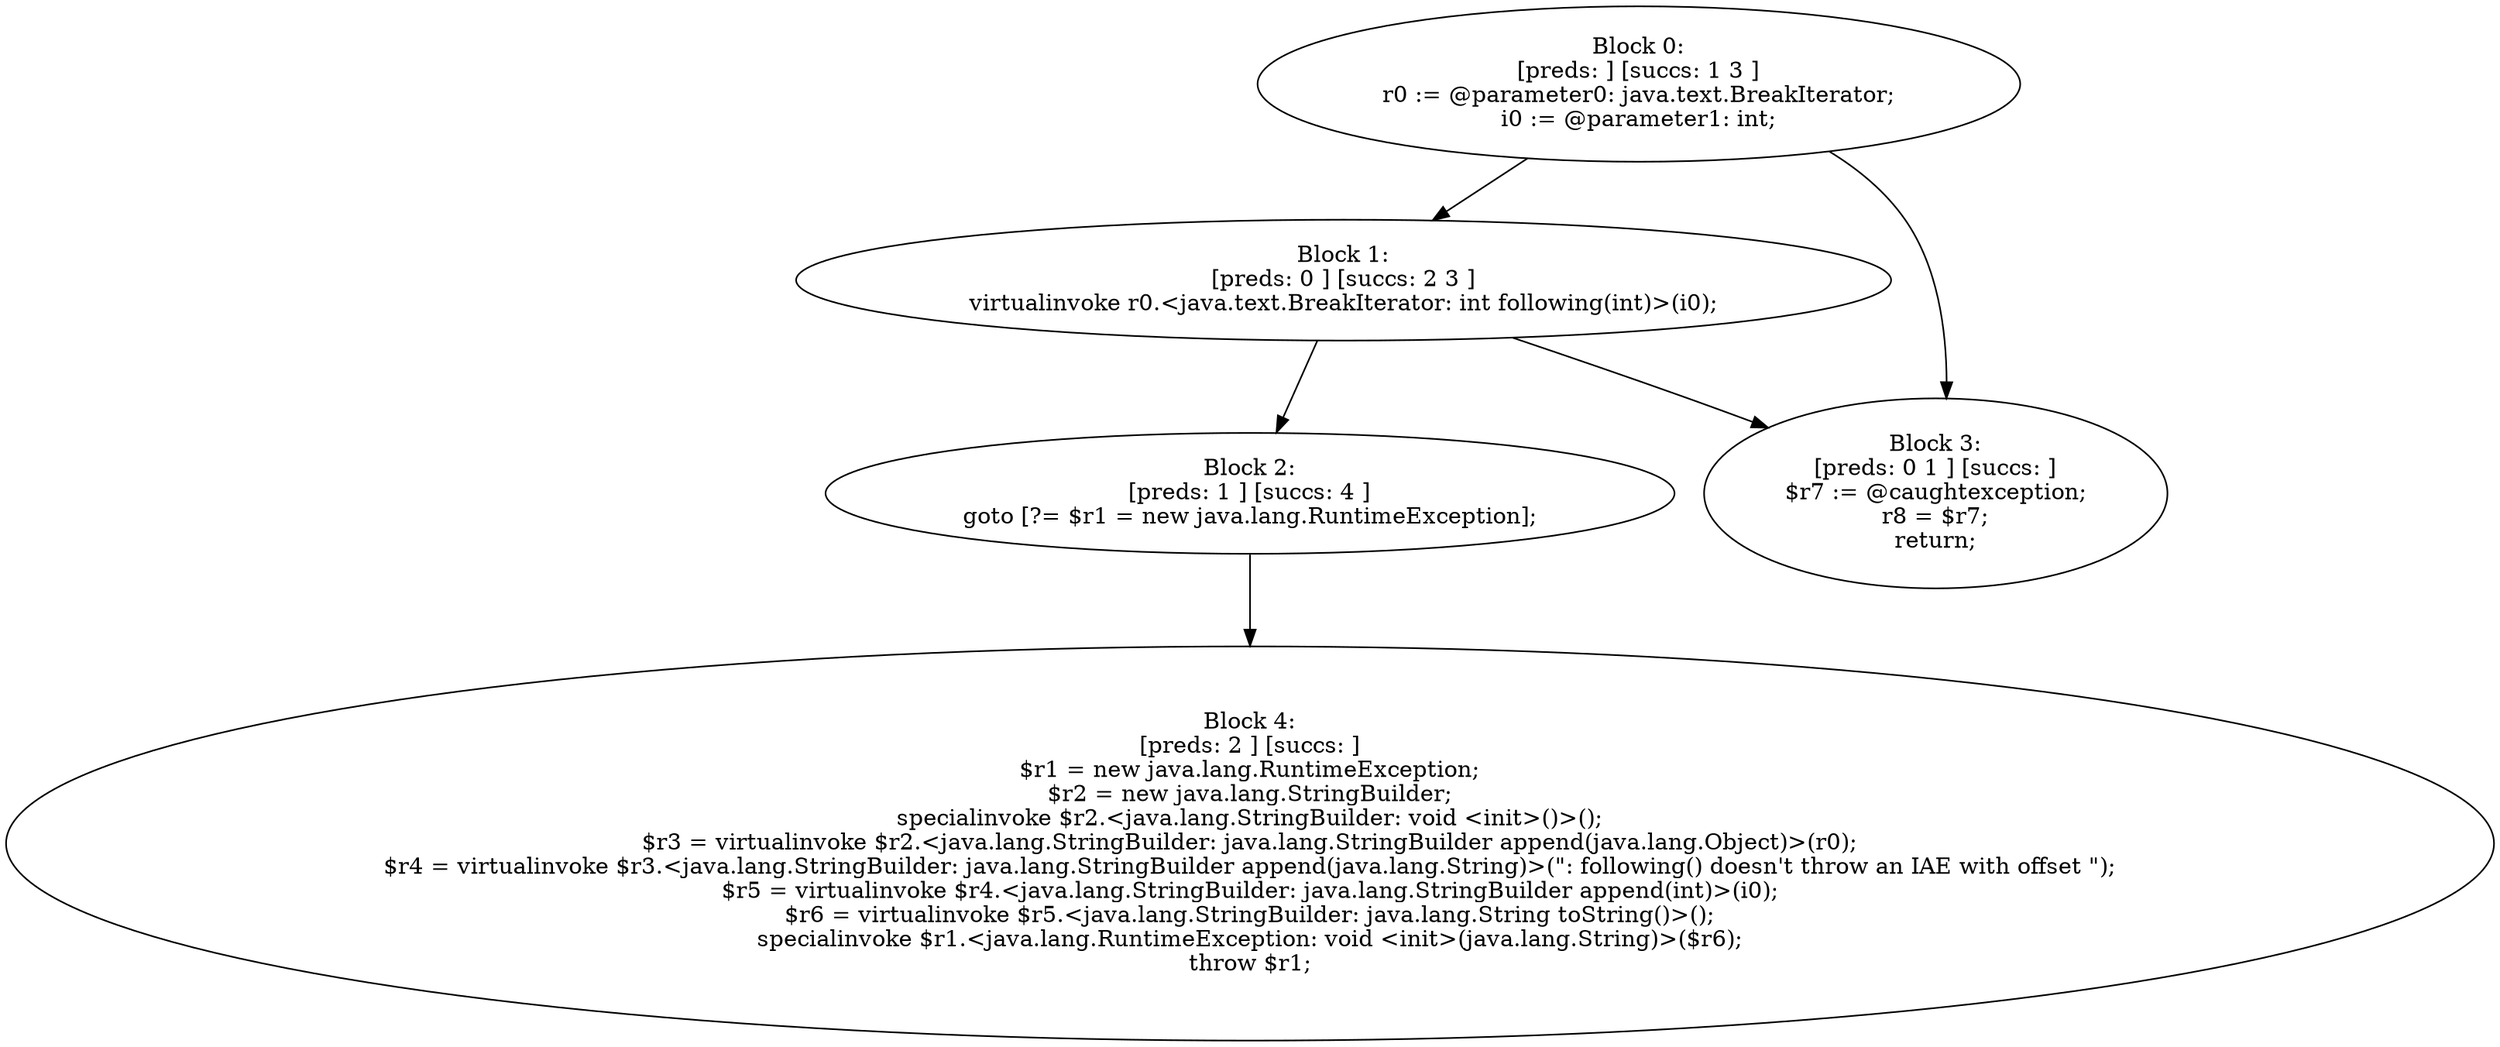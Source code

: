 digraph "unitGraph" {
    "Block 0:
[preds: ] [succs: 1 3 ]
r0 := @parameter0: java.text.BreakIterator;
i0 := @parameter1: int;
"
    "Block 1:
[preds: 0 ] [succs: 2 3 ]
virtualinvoke r0.<java.text.BreakIterator: int following(int)>(i0);
"
    "Block 2:
[preds: 1 ] [succs: 4 ]
goto [?= $r1 = new java.lang.RuntimeException];
"
    "Block 3:
[preds: 0 1 ] [succs: ]
$r7 := @caughtexception;
r8 = $r7;
return;
"
    "Block 4:
[preds: 2 ] [succs: ]
$r1 = new java.lang.RuntimeException;
$r2 = new java.lang.StringBuilder;
specialinvoke $r2.<java.lang.StringBuilder: void <init>()>();
$r3 = virtualinvoke $r2.<java.lang.StringBuilder: java.lang.StringBuilder append(java.lang.Object)>(r0);
$r4 = virtualinvoke $r3.<java.lang.StringBuilder: java.lang.StringBuilder append(java.lang.String)>(\": following() doesn\'t throw an IAE with offset \");
$r5 = virtualinvoke $r4.<java.lang.StringBuilder: java.lang.StringBuilder append(int)>(i0);
$r6 = virtualinvoke $r5.<java.lang.StringBuilder: java.lang.String toString()>();
specialinvoke $r1.<java.lang.RuntimeException: void <init>(java.lang.String)>($r6);
throw $r1;
"
    "Block 0:
[preds: ] [succs: 1 3 ]
r0 := @parameter0: java.text.BreakIterator;
i0 := @parameter1: int;
"->"Block 1:
[preds: 0 ] [succs: 2 3 ]
virtualinvoke r0.<java.text.BreakIterator: int following(int)>(i0);
";
    "Block 0:
[preds: ] [succs: 1 3 ]
r0 := @parameter0: java.text.BreakIterator;
i0 := @parameter1: int;
"->"Block 3:
[preds: 0 1 ] [succs: ]
$r7 := @caughtexception;
r8 = $r7;
return;
";
    "Block 1:
[preds: 0 ] [succs: 2 3 ]
virtualinvoke r0.<java.text.BreakIterator: int following(int)>(i0);
"->"Block 2:
[preds: 1 ] [succs: 4 ]
goto [?= $r1 = new java.lang.RuntimeException];
";
    "Block 1:
[preds: 0 ] [succs: 2 3 ]
virtualinvoke r0.<java.text.BreakIterator: int following(int)>(i0);
"->"Block 3:
[preds: 0 1 ] [succs: ]
$r7 := @caughtexception;
r8 = $r7;
return;
";
    "Block 2:
[preds: 1 ] [succs: 4 ]
goto [?= $r1 = new java.lang.RuntimeException];
"->"Block 4:
[preds: 2 ] [succs: ]
$r1 = new java.lang.RuntimeException;
$r2 = new java.lang.StringBuilder;
specialinvoke $r2.<java.lang.StringBuilder: void <init>()>();
$r3 = virtualinvoke $r2.<java.lang.StringBuilder: java.lang.StringBuilder append(java.lang.Object)>(r0);
$r4 = virtualinvoke $r3.<java.lang.StringBuilder: java.lang.StringBuilder append(java.lang.String)>(\": following() doesn\'t throw an IAE with offset \");
$r5 = virtualinvoke $r4.<java.lang.StringBuilder: java.lang.StringBuilder append(int)>(i0);
$r6 = virtualinvoke $r5.<java.lang.StringBuilder: java.lang.String toString()>();
specialinvoke $r1.<java.lang.RuntimeException: void <init>(java.lang.String)>($r6);
throw $r1;
";
}
